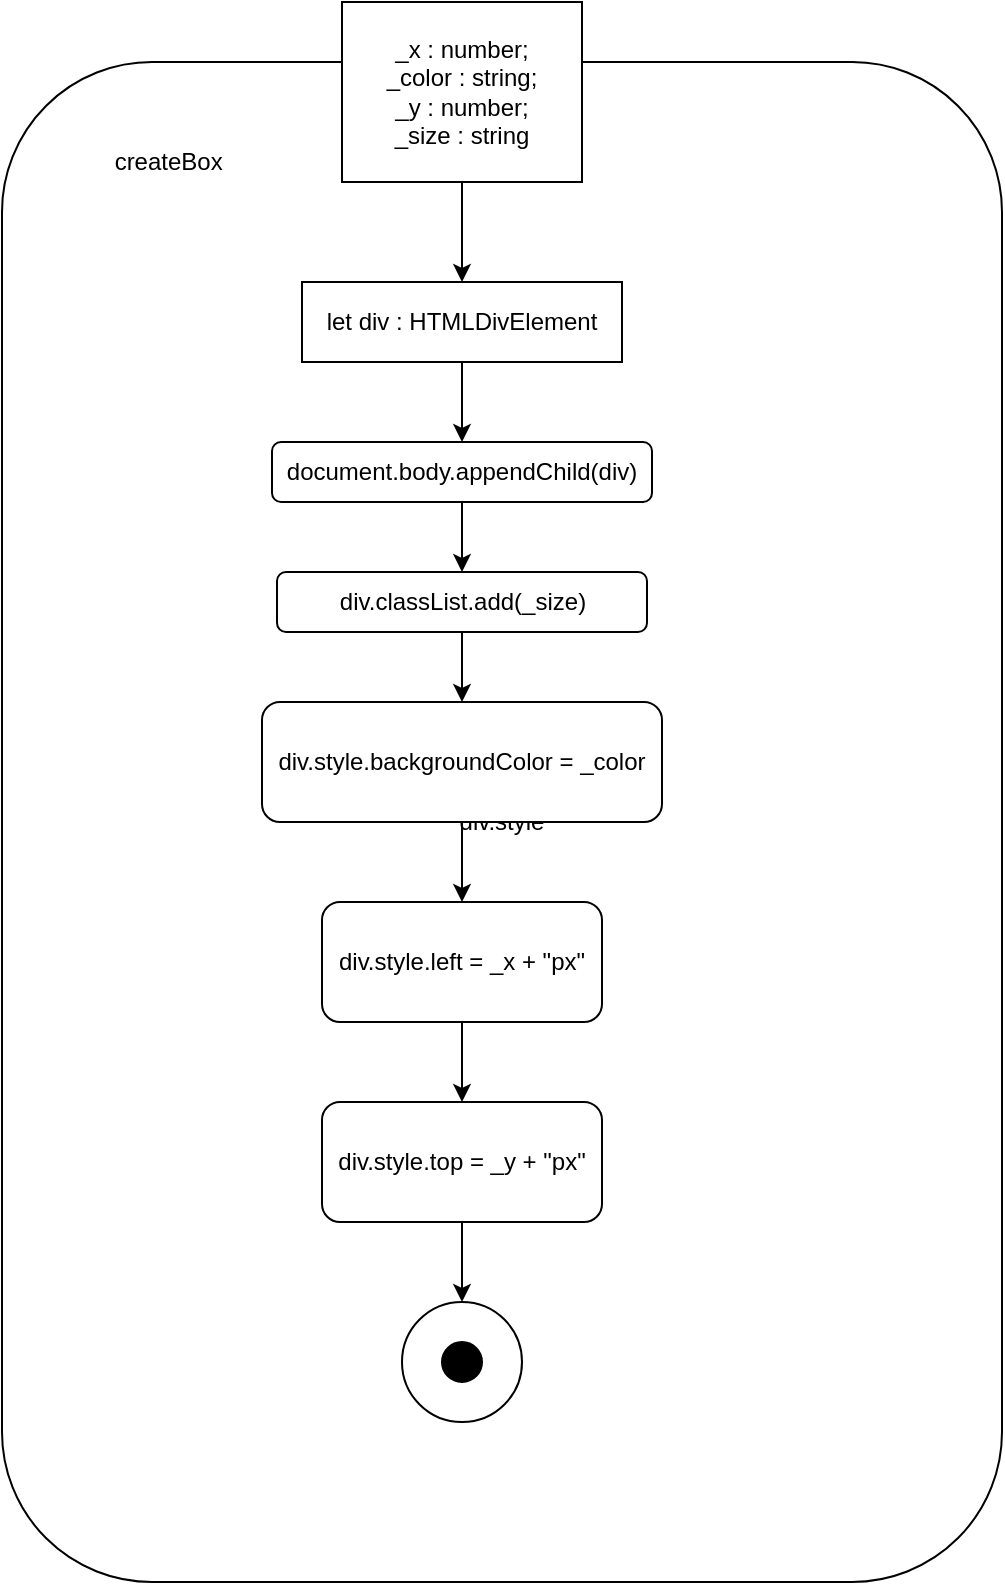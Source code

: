 <mxfile version="14.5.1" type="device"><diagram id="xLpv5qVajjGk6idmtaFE" name="Seite-1"><mxGraphModel dx="1024" dy="592" grid="1" gridSize="10" guides="1" tooltips="1" connect="1" arrows="1" fold="1" page="1" pageScale="1" pageWidth="827" pageHeight="1169" math="0" shadow="0"><root><mxCell id="0"/><mxCell id="1" parent="0"/><mxCell id="zsqgtehkhcThuQdHuCNV-1" value="div.style" style="rounded=1;whiteSpace=wrap;html=1;" vertex="1" parent="1"><mxGeometry x="80" y="50" width="500" height="760" as="geometry"/></mxCell><mxCell id="zsqgtehkhcThuQdHuCNV-5" style="edgeStyle=orthogonalEdgeStyle;rounded=0;orthogonalLoop=1;jettySize=auto;html=1;exitX=0.5;exitY=1;exitDx=0;exitDy=0;entryX=0.5;entryY=0;entryDx=0;entryDy=0;" edge="1" parent="1" source="zsqgtehkhcThuQdHuCNV-2" target="zsqgtehkhcThuQdHuCNV-4"><mxGeometry relative="1" as="geometry"/></mxCell><mxCell id="zsqgtehkhcThuQdHuCNV-2" value="_x : number;&lt;br&gt;_color : string;&lt;br&gt;_y : number;&lt;br&gt;_size : string" style="rounded=0;whiteSpace=wrap;html=1;" vertex="1" parent="1"><mxGeometry x="250" y="20" width="120" height="90" as="geometry"/></mxCell><mxCell id="zsqgtehkhcThuQdHuCNV-3" value="createBox&amp;nbsp; &amp;nbsp;&amp;nbsp;" style="text;html=1;strokeColor=none;fillColor=none;align=center;verticalAlign=middle;whiteSpace=wrap;rounded=0;" vertex="1" parent="1"><mxGeometry x="100" y="90" width="140" height="20" as="geometry"/></mxCell><mxCell id="zsqgtehkhcThuQdHuCNV-7" style="edgeStyle=orthogonalEdgeStyle;rounded=0;orthogonalLoop=1;jettySize=auto;html=1;entryX=0.5;entryY=0;entryDx=0;entryDy=0;" edge="1" parent="1" source="zsqgtehkhcThuQdHuCNV-4" target="zsqgtehkhcThuQdHuCNV-6"><mxGeometry relative="1" as="geometry"/></mxCell><mxCell id="zsqgtehkhcThuQdHuCNV-4" value="let div : HTMLDivElement" style="rounded=0;whiteSpace=wrap;html=1;" vertex="1" parent="1"><mxGeometry x="230" y="160" width="160" height="40" as="geometry"/></mxCell><mxCell id="zsqgtehkhcThuQdHuCNV-9" style="edgeStyle=orthogonalEdgeStyle;rounded=0;orthogonalLoop=1;jettySize=auto;html=1;entryX=0.5;entryY=0;entryDx=0;entryDy=0;" edge="1" parent="1" source="zsqgtehkhcThuQdHuCNV-6" target="zsqgtehkhcThuQdHuCNV-8"><mxGeometry relative="1" as="geometry"/></mxCell><mxCell id="zsqgtehkhcThuQdHuCNV-6" value="document.body.appendChild(div)" style="rounded=1;whiteSpace=wrap;html=1;" vertex="1" parent="1"><mxGeometry x="215" y="240" width="190" height="30" as="geometry"/></mxCell><mxCell id="zsqgtehkhcThuQdHuCNV-11" style="edgeStyle=orthogonalEdgeStyle;rounded=0;orthogonalLoop=1;jettySize=auto;html=1;entryX=0.5;entryY=0;entryDx=0;entryDy=0;" edge="1" parent="1" source="zsqgtehkhcThuQdHuCNV-8" target="zsqgtehkhcThuQdHuCNV-10"><mxGeometry relative="1" as="geometry"/></mxCell><mxCell id="zsqgtehkhcThuQdHuCNV-8" value="div.classList.add(_size)" style="rounded=1;whiteSpace=wrap;html=1;" vertex="1" parent="1"><mxGeometry x="217.5" y="305" width="185" height="30" as="geometry"/></mxCell><mxCell id="zsqgtehkhcThuQdHuCNV-13" style="edgeStyle=orthogonalEdgeStyle;rounded=0;orthogonalLoop=1;jettySize=auto;html=1;exitX=0.5;exitY=1;exitDx=0;exitDy=0;entryX=0.5;entryY=0;entryDx=0;entryDy=0;" edge="1" parent="1" source="zsqgtehkhcThuQdHuCNV-10" target="zsqgtehkhcThuQdHuCNV-12"><mxGeometry relative="1" as="geometry"/></mxCell><mxCell id="zsqgtehkhcThuQdHuCNV-10" value="div.style.backgroundColor = _color" style="rounded=1;whiteSpace=wrap;html=1;" vertex="1" parent="1"><mxGeometry x="210" y="370" width="200" height="60" as="geometry"/></mxCell><mxCell id="zsqgtehkhcThuQdHuCNV-18" style="edgeStyle=orthogonalEdgeStyle;rounded=0;orthogonalLoop=1;jettySize=auto;html=1;exitX=0.5;exitY=1;exitDx=0;exitDy=0;" edge="1" parent="1" source="zsqgtehkhcThuQdHuCNV-12" target="zsqgtehkhcThuQdHuCNV-14"><mxGeometry relative="1" as="geometry"/></mxCell><mxCell id="zsqgtehkhcThuQdHuCNV-12" value="div.style.left = _x + &quot;px&quot;" style="rounded=1;whiteSpace=wrap;html=1;" vertex="1" parent="1"><mxGeometry x="240" y="470" width="140" height="60" as="geometry"/></mxCell><mxCell id="zsqgtehkhcThuQdHuCNV-21" style="edgeStyle=orthogonalEdgeStyle;rounded=0;orthogonalLoop=1;jettySize=auto;html=1;exitX=0.5;exitY=1;exitDx=0;exitDy=0;entryX=0.5;entryY=0;entryDx=0;entryDy=0;" edge="1" parent="1" source="zsqgtehkhcThuQdHuCNV-14" target="zsqgtehkhcThuQdHuCNV-19"><mxGeometry relative="1" as="geometry"/></mxCell><mxCell id="zsqgtehkhcThuQdHuCNV-14" value="div.style.top = _y + &quot;px&quot;" style="rounded=1;whiteSpace=wrap;html=1;" vertex="1" parent="1"><mxGeometry x="240" y="570" width="140" height="60" as="geometry"/></mxCell><mxCell id="zsqgtehkhcThuQdHuCNV-19" value="" style="ellipse;whiteSpace=wrap;html=1;" vertex="1" parent="1"><mxGeometry x="280" y="670" width="60" height="60" as="geometry"/></mxCell><mxCell id="zsqgtehkhcThuQdHuCNV-20" value="" style="ellipse;whiteSpace=wrap;html=1;fillColor=#000000;" vertex="1" parent="1"><mxGeometry x="300" y="690" width="20" height="20" as="geometry"/></mxCell></root></mxGraphModel></diagram></mxfile>